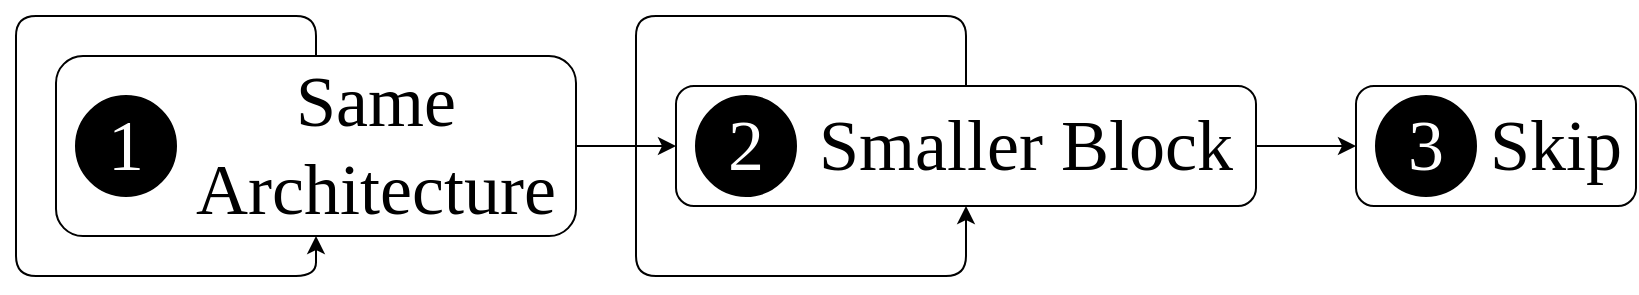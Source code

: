 <mxfile version="26.0.8">
  <diagram name="Page-1" id="3gi1nS7vsmV4F8YZXKVb">
    <mxGraphModel dx="1434" dy="822" grid="1" gridSize="10" guides="1" tooltips="1" connect="1" arrows="1" fold="1" page="1" pageScale="1" pageWidth="850" pageHeight="1100" math="0" shadow="0">
      <root>
        <mxCell id="0" />
        <mxCell id="1" parent="0" />
        <mxCell id="rUi8ACZ_J-OnOB1ExPda-3" value="&lt;font style=&quot;font-size: 36px; color: rgb(255, 255, 255);&quot; face=&quot;Times New Roman&quot;&gt;1&lt;/font&gt;" style="ellipse;whiteSpace=wrap;html=1;aspect=fixed;fillColor=#000000;" vertex="1" parent="1">
          <mxGeometry x="80" y="240" width="50" height="50" as="geometry" />
        </mxCell>
        <mxCell id="rUi8ACZ_J-OnOB1ExPda-4" value="&lt;font style=&quot;font-size: 36px;&quot; face=&quot;Times New Roman&quot;&gt;Same Architecture&lt;br&gt;&lt;/font&gt;" style="text;html=1;align=center;verticalAlign=middle;whiteSpace=wrap;rounded=0;" vertex="1" parent="1">
          <mxGeometry x="140" y="250" width="180" height="30" as="geometry" />
        </mxCell>
        <mxCell id="rUi8ACZ_J-OnOB1ExPda-6" value="&lt;font style=&quot;font-size: 36px; color: rgb(255, 255, 255);&quot; face=&quot;Times New Roman&quot;&gt;2&lt;/font&gt;" style="ellipse;whiteSpace=wrap;html=1;aspect=fixed;fillColor=#000000;" vertex="1" parent="1">
          <mxGeometry x="390" y="240" width="50" height="50" as="geometry" />
        </mxCell>
        <mxCell id="rUi8ACZ_J-OnOB1ExPda-7" value="&lt;font style=&quot;font-size: 36px;&quot; face=&quot;Times New Roman&quot;&gt;Smaller Block&lt;/font&gt;" style="text;html=1;align=center;verticalAlign=middle;whiteSpace=wrap;rounded=0;" vertex="1" parent="1">
          <mxGeometry x="450" y="250" width="210" height="30" as="geometry" />
        </mxCell>
        <mxCell id="rUi8ACZ_J-OnOB1ExPda-8" value="&lt;font style=&quot;font-size: 36px; color: rgb(255, 255, 255);&quot; face=&quot;Times New Roman&quot;&gt;3&lt;/font&gt;" style="ellipse;whiteSpace=wrap;html=1;aspect=fixed;fillColor=#000000;" vertex="1" parent="1">
          <mxGeometry x="730" y="240" width="50" height="50" as="geometry" />
        </mxCell>
        <mxCell id="rUi8ACZ_J-OnOB1ExPda-9" value="&lt;font style=&quot;font-size: 36px;&quot; face=&quot;Times New Roman&quot;&gt;Skip&lt;/font&gt;" style="text;html=1;align=center;verticalAlign=middle;whiteSpace=wrap;rounded=0;" vertex="1" parent="1">
          <mxGeometry x="790" y="250" width="60" height="30" as="geometry" />
        </mxCell>
        <mxCell id="rUi8ACZ_J-OnOB1ExPda-18" style="edgeStyle=orthogonalEdgeStyle;curved=1;rounded=0;orthogonalLoop=1;jettySize=auto;html=1;exitX=1;exitY=0.5;exitDx=0;exitDy=0;entryX=0;entryY=0.5;entryDx=0;entryDy=0;strokeWidth=1;" edge="1" parent="1" source="rUi8ACZ_J-OnOB1ExPda-10" target="rUi8ACZ_J-OnOB1ExPda-12">
          <mxGeometry relative="1" as="geometry" />
        </mxCell>
        <mxCell id="rUi8ACZ_J-OnOB1ExPda-10" value="" style="rounded=1;whiteSpace=wrap;html=1;fillColor=none;" vertex="1" parent="1">
          <mxGeometry x="70" y="220" width="260" height="90" as="geometry" />
        </mxCell>
        <mxCell id="rUi8ACZ_J-OnOB1ExPda-19" style="edgeStyle=orthogonalEdgeStyle;curved=1;rounded=0;orthogonalLoop=1;jettySize=auto;html=1;exitX=1;exitY=0.5;exitDx=0;exitDy=0;entryX=0;entryY=0.5;entryDx=0;entryDy=0;strokeWidth=1;" edge="1" parent="1" source="rUi8ACZ_J-OnOB1ExPda-12" target="rUi8ACZ_J-OnOB1ExPda-13">
          <mxGeometry relative="1" as="geometry" />
        </mxCell>
        <mxCell id="rUi8ACZ_J-OnOB1ExPda-12" value="" style="rounded=1;whiteSpace=wrap;html=1;fillColor=none;" vertex="1" parent="1">
          <mxGeometry x="380" y="235" width="290" height="60" as="geometry" />
        </mxCell>
        <mxCell id="rUi8ACZ_J-OnOB1ExPda-13" value="" style="rounded=1;whiteSpace=wrap;html=1;fillColor=none;" vertex="1" parent="1">
          <mxGeometry x="720" y="235" width="140" height="60" as="geometry" />
        </mxCell>
        <mxCell id="rUi8ACZ_J-OnOB1ExPda-23" style="edgeStyle=orthogonalEdgeStyle;rounded=1;orthogonalLoop=1;jettySize=auto;html=1;exitX=0.5;exitY=0;exitDx=0;exitDy=0;entryX=0.5;entryY=1;entryDx=0;entryDy=0;curved=0;" edge="1" parent="1" source="rUi8ACZ_J-OnOB1ExPda-10" target="rUi8ACZ_J-OnOB1ExPda-10">
          <mxGeometry relative="1" as="geometry">
            <Array as="points">
              <mxPoint x="200" y="200" />
              <mxPoint x="50" y="200" />
              <mxPoint x="50" y="330" />
              <mxPoint x="200" y="330" />
            </Array>
          </mxGeometry>
        </mxCell>
        <mxCell id="rUi8ACZ_J-OnOB1ExPda-26" style="edgeStyle=orthogonalEdgeStyle;rounded=1;orthogonalLoop=1;jettySize=auto;html=1;exitX=0.5;exitY=0;exitDx=0;exitDy=0;entryX=0.5;entryY=1;entryDx=0;entryDy=0;curved=0;" edge="1" parent="1" source="rUi8ACZ_J-OnOB1ExPda-12" target="rUi8ACZ_J-OnOB1ExPda-12">
          <mxGeometry relative="1" as="geometry">
            <Array as="points">
              <mxPoint x="525" y="200" />
              <mxPoint x="360" y="200" />
              <mxPoint x="360" y="330" />
              <mxPoint x="525" y="330" />
            </Array>
          </mxGeometry>
        </mxCell>
      </root>
    </mxGraphModel>
  </diagram>
</mxfile>
